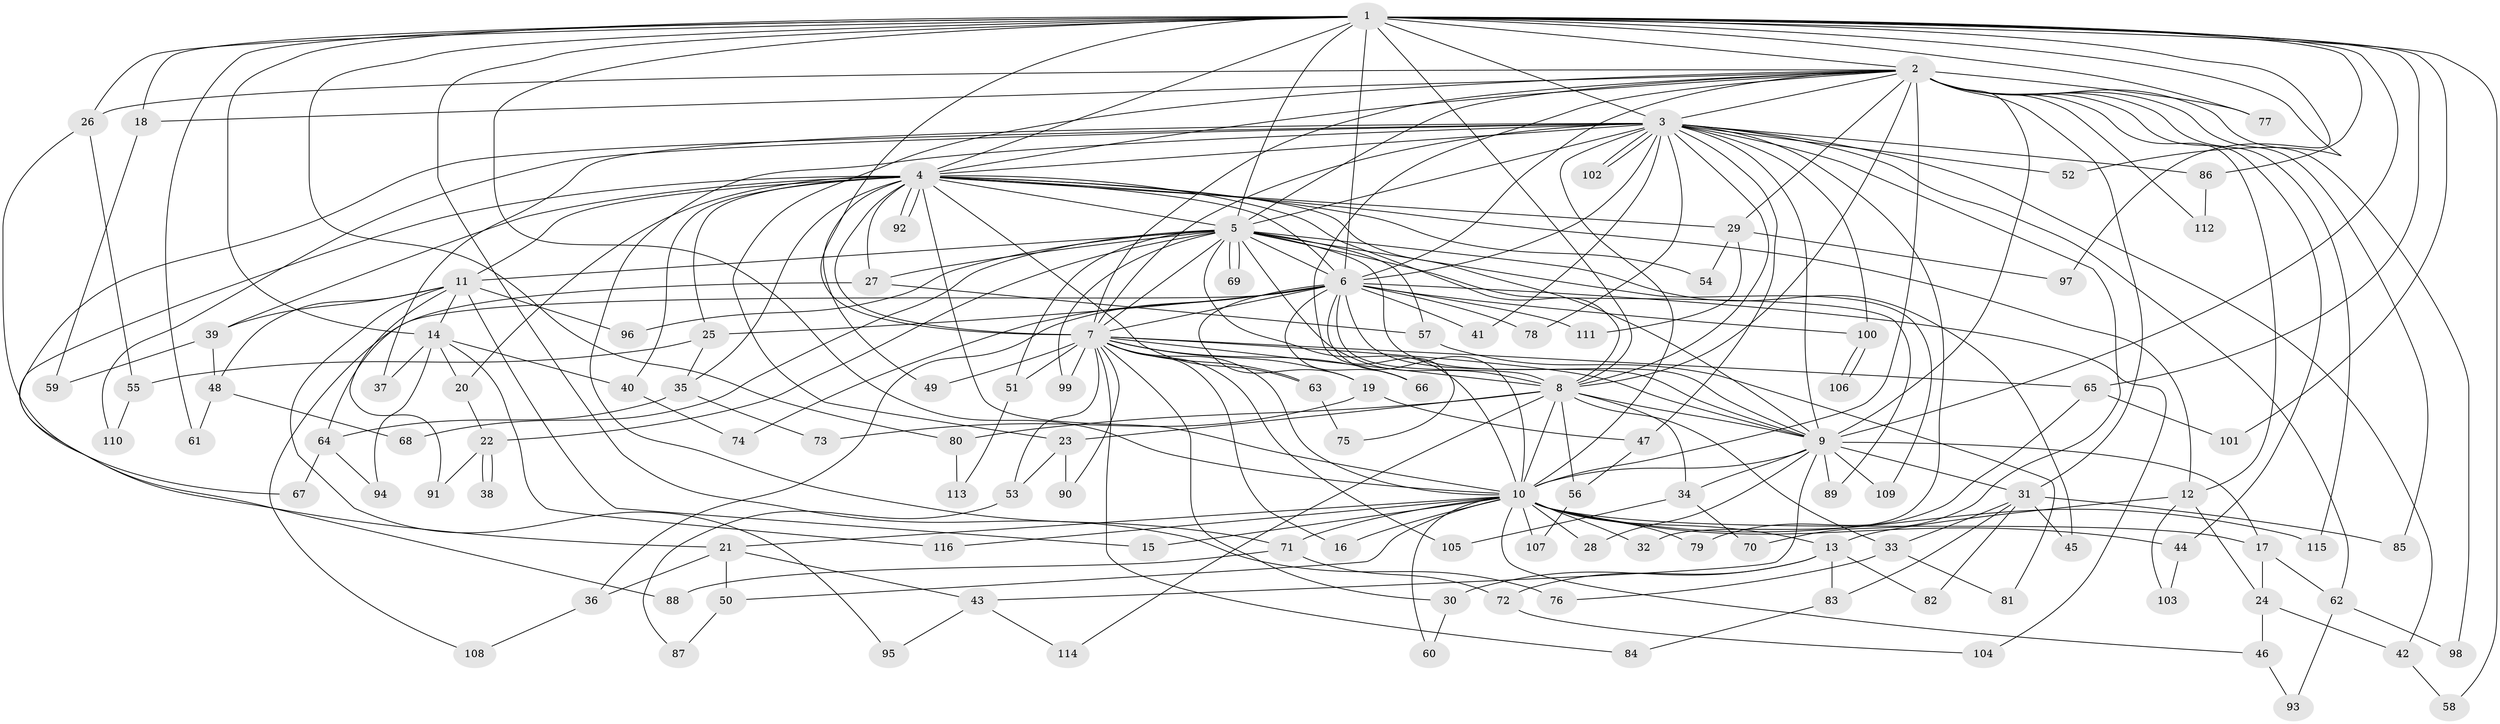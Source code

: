 // coarse degree distribution, {17: 0.017241379310344827, 28: 0.017241379310344827, 2: 0.5, 1: 0.1724137931034483, 4: 0.034482758620689655, 3: 0.15517241379310345, 5: 0.034482758620689655, 13: 0.017241379310344827, 7: 0.017241379310344827, 22: 0.017241379310344827, 6: 0.017241379310344827}
// Generated by graph-tools (version 1.1) at 2025/49/03/04/25 21:49:13]
// undirected, 116 vertices, 257 edges
graph export_dot {
graph [start="1"]
  node [color=gray90,style=filled];
  1;
  2;
  3;
  4;
  5;
  6;
  7;
  8;
  9;
  10;
  11;
  12;
  13;
  14;
  15;
  16;
  17;
  18;
  19;
  20;
  21;
  22;
  23;
  24;
  25;
  26;
  27;
  28;
  29;
  30;
  31;
  32;
  33;
  34;
  35;
  36;
  37;
  38;
  39;
  40;
  41;
  42;
  43;
  44;
  45;
  46;
  47;
  48;
  49;
  50;
  51;
  52;
  53;
  54;
  55;
  56;
  57;
  58;
  59;
  60;
  61;
  62;
  63;
  64;
  65;
  66;
  67;
  68;
  69;
  70;
  71;
  72;
  73;
  74;
  75;
  76;
  77;
  78;
  79;
  80;
  81;
  82;
  83;
  84;
  85;
  86;
  87;
  88;
  89;
  90;
  91;
  92;
  93;
  94;
  95;
  96;
  97;
  98;
  99;
  100;
  101;
  102;
  103;
  104;
  105;
  106;
  107;
  108;
  109;
  110;
  111;
  112;
  113;
  114;
  115;
  116;
  1 -- 2;
  1 -- 3;
  1 -- 4;
  1 -- 5;
  1 -- 6;
  1 -- 7;
  1 -- 8;
  1 -- 9;
  1 -- 10;
  1 -- 14;
  1 -- 18;
  1 -- 26;
  1 -- 52;
  1 -- 58;
  1 -- 61;
  1 -- 65;
  1 -- 76;
  1 -- 77;
  1 -- 80;
  1 -- 86;
  1 -- 97;
  1 -- 101;
  2 -- 3;
  2 -- 4;
  2 -- 5;
  2 -- 6;
  2 -- 7;
  2 -- 8;
  2 -- 9;
  2 -- 10;
  2 -- 12;
  2 -- 18;
  2 -- 23;
  2 -- 26;
  2 -- 29;
  2 -- 31;
  2 -- 44;
  2 -- 75;
  2 -- 77;
  2 -- 85;
  2 -- 98;
  2 -- 112;
  2 -- 115;
  3 -- 4;
  3 -- 5;
  3 -- 6;
  3 -- 7;
  3 -- 8;
  3 -- 9;
  3 -- 10;
  3 -- 21;
  3 -- 32;
  3 -- 37;
  3 -- 41;
  3 -- 42;
  3 -- 47;
  3 -- 52;
  3 -- 62;
  3 -- 70;
  3 -- 71;
  3 -- 78;
  3 -- 86;
  3 -- 100;
  3 -- 102;
  3 -- 102;
  3 -- 110;
  4 -- 5;
  4 -- 6;
  4 -- 7;
  4 -- 8;
  4 -- 9;
  4 -- 10;
  4 -- 11;
  4 -- 12;
  4 -- 20;
  4 -- 25;
  4 -- 27;
  4 -- 29;
  4 -- 35;
  4 -- 39;
  4 -- 40;
  4 -- 49;
  4 -- 54;
  4 -- 63;
  4 -- 88;
  4 -- 92;
  4 -- 92;
  5 -- 6;
  5 -- 7;
  5 -- 8;
  5 -- 9;
  5 -- 10;
  5 -- 11;
  5 -- 22;
  5 -- 27;
  5 -- 45;
  5 -- 51;
  5 -- 57;
  5 -- 68;
  5 -- 69;
  5 -- 69;
  5 -- 89;
  5 -- 96;
  5 -- 99;
  5 -- 109;
  6 -- 7;
  6 -- 8;
  6 -- 9;
  6 -- 10;
  6 -- 19;
  6 -- 25;
  6 -- 36;
  6 -- 41;
  6 -- 66;
  6 -- 74;
  6 -- 78;
  6 -- 100;
  6 -- 104;
  6 -- 108;
  6 -- 111;
  7 -- 8;
  7 -- 9;
  7 -- 10;
  7 -- 16;
  7 -- 19;
  7 -- 30;
  7 -- 49;
  7 -- 51;
  7 -- 53;
  7 -- 63;
  7 -- 65;
  7 -- 66;
  7 -- 84;
  7 -- 90;
  7 -- 99;
  7 -- 105;
  8 -- 9;
  8 -- 10;
  8 -- 23;
  8 -- 33;
  8 -- 34;
  8 -- 56;
  8 -- 80;
  8 -- 114;
  9 -- 10;
  9 -- 17;
  9 -- 28;
  9 -- 31;
  9 -- 34;
  9 -- 43;
  9 -- 89;
  9 -- 109;
  10 -- 13;
  10 -- 15;
  10 -- 16;
  10 -- 17;
  10 -- 21;
  10 -- 28;
  10 -- 32;
  10 -- 44;
  10 -- 46;
  10 -- 50;
  10 -- 60;
  10 -- 71;
  10 -- 79;
  10 -- 107;
  10 -- 115;
  10 -- 116;
  11 -- 14;
  11 -- 15;
  11 -- 39;
  11 -- 48;
  11 -- 91;
  11 -- 95;
  11 -- 96;
  12 -- 13;
  12 -- 24;
  12 -- 103;
  13 -- 30;
  13 -- 72;
  13 -- 82;
  13 -- 83;
  14 -- 20;
  14 -- 37;
  14 -- 40;
  14 -- 94;
  14 -- 116;
  17 -- 24;
  17 -- 62;
  18 -- 59;
  19 -- 47;
  19 -- 73;
  20 -- 22;
  21 -- 36;
  21 -- 43;
  21 -- 50;
  22 -- 38;
  22 -- 38;
  22 -- 91;
  23 -- 53;
  23 -- 90;
  24 -- 42;
  24 -- 46;
  25 -- 35;
  25 -- 55;
  26 -- 55;
  26 -- 67;
  27 -- 57;
  27 -- 64;
  29 -- 54;
  29 -- 97;
  29 -- 111;
  30 -- 60;
  31 -- 33;
  31 -- 45;
  31 -- 82;
  31 -- 83;
  31 -- 85;
  33 -- 76;
  33 -- 81;
  34 -- 70;
  34 -- 105;
  35 -- 64;
  35 -- 73;
  36 -- 108;
  39 -- 48;
  39 -- 59;
  40 -- 74;
  42 -- 58;
  43 -- 95;
  43 -- 114;
  44 -- 103;
  46 -- 93;
  47 -- 56;
  48 -- 61;
  48 -- 68;
  50 -- 87;
  51 -- 113;
  53 -- 87;
  55 -- 110;
  56 -- 107;
  57 -- 81;
  62 -- 93;
  62 -- 98;
  63 -- 75;
  64 -- 67;
  64 -- 94;
  65 -- 79;
  65 -- 101;
  71 -- 72;
  71 -- 88;
  72 -- 104;
  80 -- 113;
  83 -- 84;
  86 -- 112;
  100 -- 106;
  100 -- 106;
}
